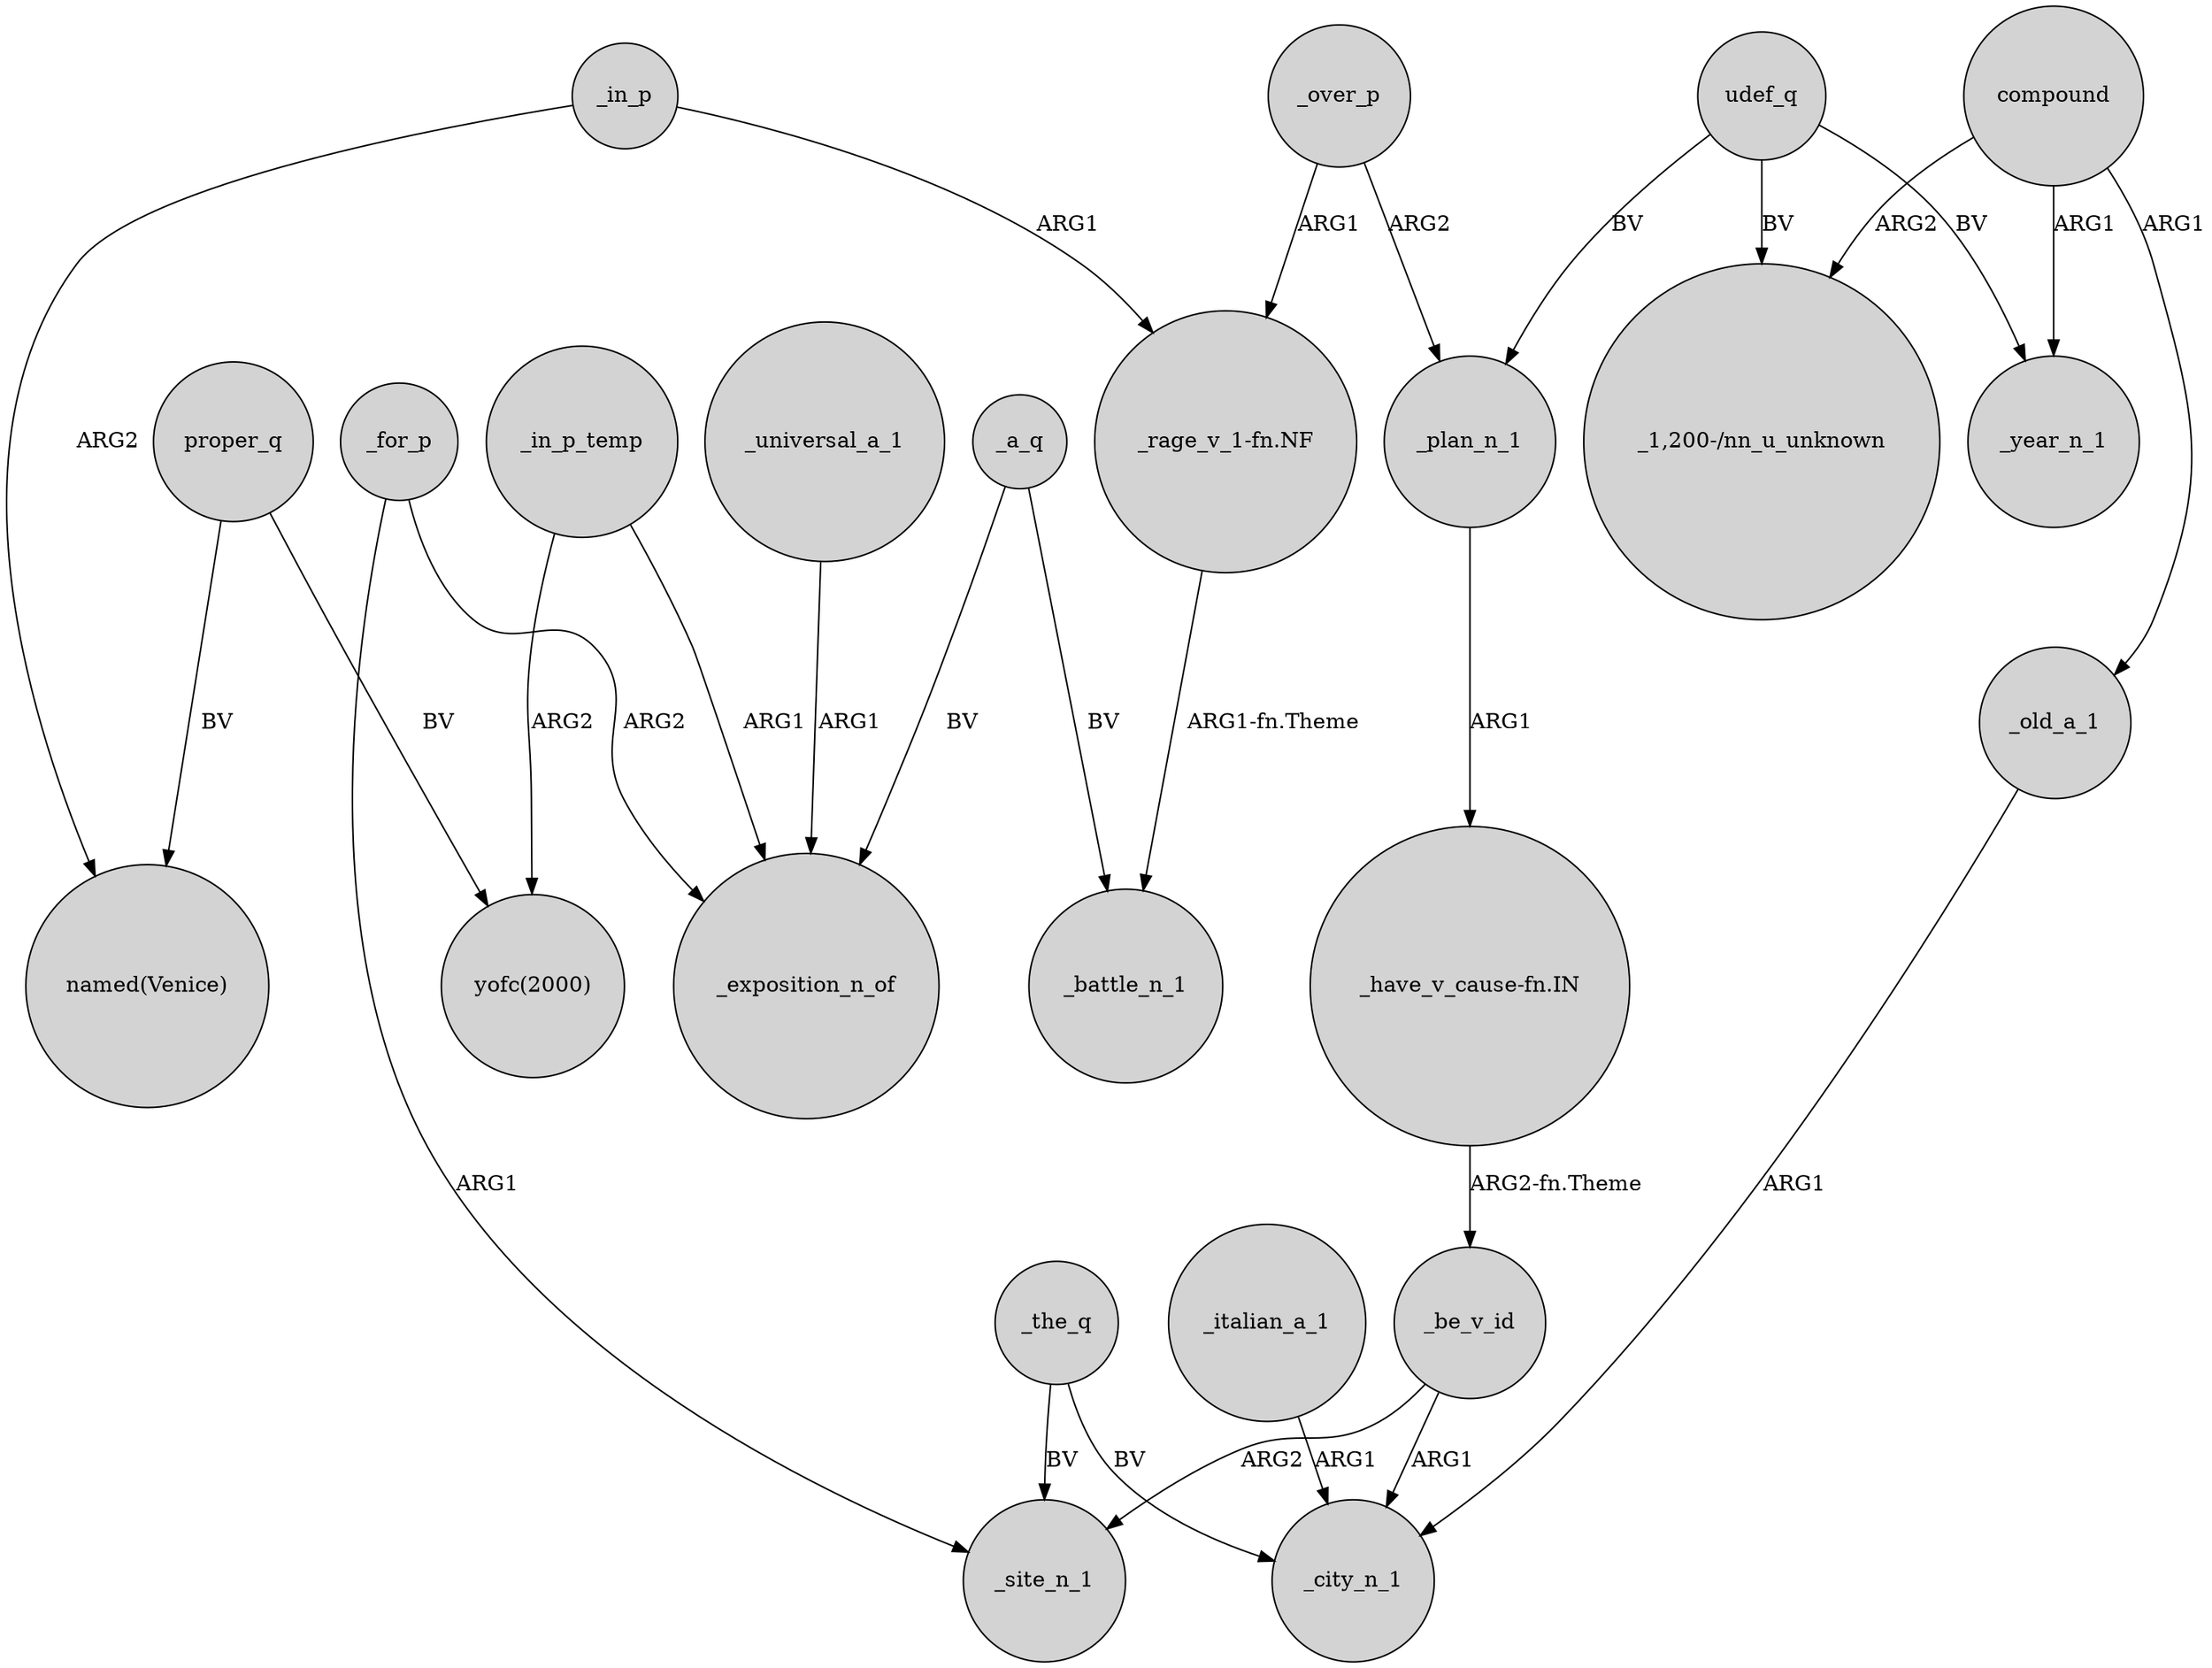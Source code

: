 digraph {
	node [shape=circle style=filled]
	_the_q -> _site_n_1 [label=BV]
	_over_p -> "_rage_v_1-fn.NF" [label=ARG1]
	_for_p -> _exposition_n_of [label=ARG2]
	_a_q -> _exposition_n_of [label=BV]
	"_have_v_cause-fn.IN" -> _be_v_id [label="ARG2-fn.Theme"]
	_in_p -> "_rage_v_1-fn.NF" [label=ARG1]
	_over_p -> _plan_n_1 [label=ARG2]
	_old_a_1 -> _city_n_1 [label=ARG1]
	_in_p -> "named(Venice)" [label=ARG2]
	proper_q -> "yofc(2000)" [label=BV]
	compound -> _old_a_1 [label=ARG1]
	_plan_n_1 -> "_have_v_cause-fn.IN" [label=ARG1]
	_in_p_temp -> _exposition_n_of [label=ARG1]
	_a_q -> _battle_n_1 [label=BV]
	"_rage_v_1-fn.NF" -> _battle_n_1 [label="ARG1-fn.Theme"]
	udef_q -> _plan_n_1 [label=BV]
	_be_v_id -> _city_n_1 [label=ARG1]
	compound -> "_1,200-/nn_u_unknown" [label=ARG2]
	_the_q -> _city_n_1 [label=BV]
	udef_q -> "_1,200-/nn_u_unknown" [label=BV]
	_for_p -> _site_n_1 [label=ARG1]
	_italian_a_1 -> _city_n_1 [label=ARG1]
	udef_q -> _year_n_1 [label=BV]
	_be_v_id -> _site_n_1 [label=ARG2]
	proper_q -> "named(Venice)" [label=BV]
	compound -> _year_n_1 [label=ARG1]
	_in_p_temp -> "yofc(2000)" [label=ARG2]
	_universal_a_1 -> _exposition_n_of [label=ARG1]
}
